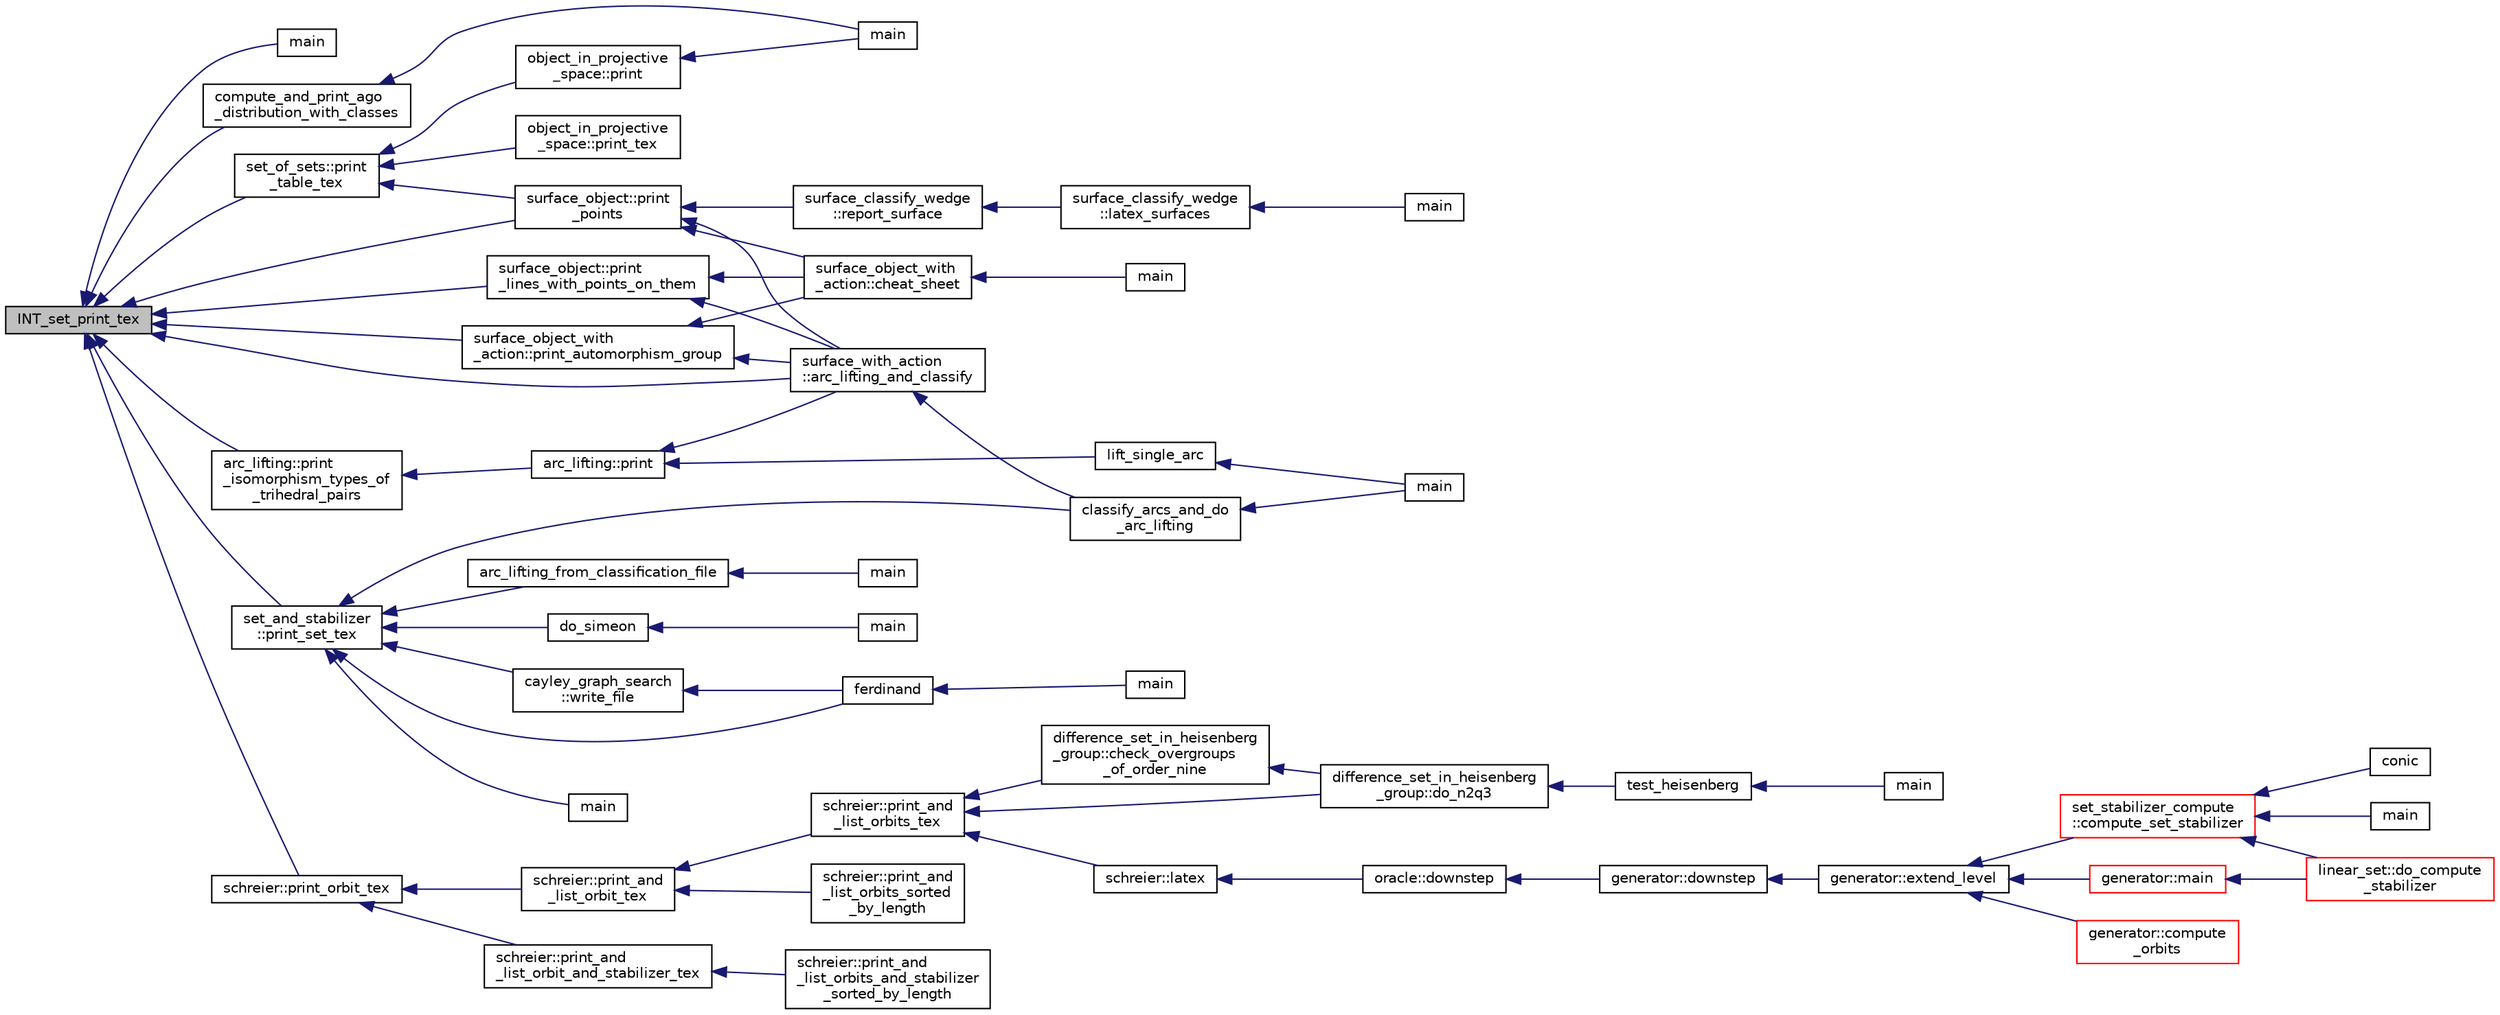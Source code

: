digraph "INT_set_print_tex"
{
  edge [fontname="Helvetica",fontsize="10",labelfontname="Helvetica",labelfontsize="10"];
  node [fontname="Helvetica",fontsize="10",shape=record];
  rankdir="LR";
  Node1635 [label="INT_set_print_tex",height=0.2,width=0.4,color="black", fillcolor="grey75", style="filled", fontcolor="black"];
  Node1635 -> Node1636 [dir="back",color="midnightblue",fontsize="10",style="solid",fontname="Helvetica"];
  Node1636 [label="main",height=0.2,width=0.4,color="black", fillcolor="white", style="filled",URL="$d7/d1c/create___b_l_t__set__main_8_c.html#a217dbf8b442f20279ea00b898af96f52"];
  Node1635 -> Node1637 [dir="back",color="midnightblue",fontsize="10",style="solid",fontname="Helvetica"];
  Node1637 [label="compute_and_print_ago\l_distribution_with_classes",height=0.2,width=0.4,color="black", fillcolor="white", style="filled",URL="$d0/de6/projective__space__main_8_c.html#ac64ecd71e4db92860ba230d89959dd8e"];
  Node1637 -> Node1638 [dir="back",color="midnightblue",fontsize="10",style="solid",fontname="Helvetica"];
  Node1638 [label="main",height=0.2,width=0.4,color="black", fillcolor="white", style="filled",URL="$d0/de6/projective__space__main_8_c.html#a3c04138a5bfe5d72780bb7e82a18e627"];
  Node1635 -> Node1639 [dir="back",color="midnightblue",fontsize="10",style="solid",fontname="Helvetica"];
  Node1639 [label="set_of_sets::print\l_table_tex",height=0.2,width=0.4,color="black", fillcolor="white", style="filled",URL="$da/dd6/classset__of__sets.html#ad9e8a969374e6e8e9d8d5fa719a59627"];
  Node1639 -> Node1640 [dir="back",color="midnightblue",fontsize="10",style="solid",fontname="Helvetica"];
  Node1640 [label="object_in_projective\l_space::print",height=0.2,width=0.4,color="black", fillcolor="white", style="filled",URL="$d7/d08/classobject__in__projective__space.html#a056911c0013ac43d89cdc9cfd21f6545"];
  Node1640 -> Node1638 [dir="back",color="midnightblue",fontsize="10",style="solid",fontname="Helvetica"];
  Node1639 -> Node1641 [dir="back",color="midnightblue",fontsize="10",style="solid",fontname="Helvetica"];
  Node1641 [label="object_in_projective\l_space::print_tex",height=0.2,width=0.4,color="black", fillcolor="white", style="filled",URL="$d7/d08/classobject__in__projective__space.html#abd9a530e510784dda9865c60de9d5230"];
  Node1639 -> Node1642 [dir="back",color="midnightblue",fontsize="10",style="solid",fontname="Helvetica"];
  Node1642 [label="surface_object::print\l_points",height=0.2,width=0.4,color="black", fillcolor="white", style="filled",URL="$df/df8/classsurface__object.html#a80d7fdb3c014dcdad81ce942399f5770"];
  Node1642 -> Node1643 [dir="back",color="midnightblue",fontsize="10",style="solid",fontname="Helvetica"];
  Node1643 [label="surface_classify_wedge\l::report_surface",height=0.2,width=0.4,color="black", fillcolor="white", style="filled",URL="$d7/d5c/classsurface__classify__wedge.html#ad577d435c4726d0a35c10b2f8d4ed00c"];
  Node1643 -> Node1644 [dir="back",color="midnightblue",fontsize="10",style="solid",fontname="Helvetica"];
  Node1644 [label="surface_classify_wedge\l::latex_surfaces",height=0.2,width=0.4,color="black", fillcolor="white", style="filled",URL="$d7/d5c/classsurface__classify__wedge.html#a5698763ece48d6f0a605527ca62429c5"];
  Node1644 -> Node1645 [dir="back",color="midnightblue",fontsize="10",style="solid",fontname="Helvetica"];
  Node1645 [label="main",height=0.2,width=0.4,color="black", fillcolor="white", style="filled",URL="$df/df8/surface__classify_8_c.html#a217dbf8b442f20279ea00b898af96f52"];
  Node1642 -> Node1646 [dir="back",color="midnightblue",fontsize="10",style="solid",fontname="Helvetica"];
  Node1646 [label="surface_object_with\l_action::cheat_sheet",height=0.2,width=0.4,color="black", fillcolor="white", style="filled",URL="$db/d28/classsurface__object__with__action.html#a13371a6bb26f27759adcc0f7292b12d2"];
  Node1646 -> Node1647 [dir="back",color="midnightblue",fontsize="10",style="solid",fontname="Helvetica"];
  Node1647 [label="main",height=0.2,width=0.4,color="black", fillcolor="white", style="filled",URL="$d2/dfa/create__surface__main_8_c.html#a217dbf8b442f20279ea00b898af96f52"];
  Node1642 -> Node1648 [dir="back",color="midnightblue",fontsize="10",style="solid",fontname="Helvetica"];
  Node1648 [label="surface_with_action\l::arc_lifting_and_classify",height=0.2,width=0.4,color="black", fillcolor="white", style="filled",URL="$d8/df9/classsurface__with__action.html#a62a3948f830c59e09ef94937650a07a4"];
  Node1648 -> Node1649 [dir="back",color="midnightblue",fontsize="10",style="solid",fontname="Helvetica"];
  Node1649 [label="classify_arcs_and_do\l_arc_lifting",height=0.2,width=0.4,color="black", fillcolor="white", style="filled",URL="$d6/dc3/arc__lifting__main_8_c.html#afdd7be16f16b8c71e9a72fe5f6a0b59c"];
  Node1649 -> Node1650 [dir="back",color="midnightblue",fontsize="10",style="solid",fontname="Helvetica"];
  Node1650 [label="main",height=0.2,width=0.4,color="black", fillcolor="white", style="filled",URL="$d6/dc3/arc__lifting__main_8_c.html#a217dbf8b442f20279ea00b898af96f52"];
  Node1635 -> Node1651 [dir="back",color="midnightblue",fontsize="10",style="solid",fontname="Helvetica"];
  Node1651 [label="surface_object::print\l_lines_with_points_on_them",height=0.2,width=0.4,color="black", fillcolor="white", style="filled",URL="$df/df8/classsurface__object.html#a4f7314b0fd5445937345548313aad0c1"];
  Node1651 -> Node1646 [dir="back",color="midnightblue",fontsize="10",style="solid",fontname="Helvetica"];
  Node1651 -> Node1648 [dir="back",color="midnightblue",fontsize="10",style="solid",fontname="Helvetica"];
  Node1635 -> Node1642 [dir="back",color="midnightblue",fontsize="10",style="solid",fontname="Helvetica"];
  Node1635 -> Node1652 [dir="back",color="midnightblue",fontsize="10",style="solid",fontname="Helvetica"];
  Node1652 [label="schreier::print_orbit_tex",height=0.2,width=0.4,color="black", fillcolor="white", style="filled",URL="$d3/dd6/classschreier.html#a9a93cee225ebf0f971afb10255422158"];
  Node1652 -> Node1653 [dir="back",color="midnightblue",fontsize="10",style="solid",fontname="Helvetica"];
  Node1653 [label="schreier::print_and\l_list_orbit_tex",height=0.2,width=0.4,color="black", fillcolor="white", style="filled",URL="$d3/dd6/classschreier.html#a6b87dc5584850a7397821f144c1598d6"];
  Node1653 -> Node1654 [dir="back",color="midnightblue",fontsize="10",style="solid",fontname="Helvetica"];
  Node1654 [label="schreier::print_and\l_list_orbits_tex",height=0.2,width=0.4,color="black", fillcolor="white", style="filled",URL="$d3/dd6/classschreier.html#a7f8765a19e7c786b37d252fcd2c37a35"];
  Node1654 -> Node1655 [dir="back",color="midnightblue",fontsize="10",style="solid",fontname="Helvetica"];
  Node1655 [label="difference_set_in_heisenberg\l_group::do_n2q3",height=0.2,width=0.4,color="black", fillcolor="white", style="filled",URL="$de/d8a/classdifference__set__in__heisenberg__group.html#aca82ff116dd5d17cfbb311e809b6d023"];
  Node1655 -> Node1656 [dir="back",color="midnightblue",fontsize="10",style="solid",fontname="Helvetica"];
  Node1656 [label="test_heisenberg",height=0.2,width=0.4,color="black", fillcolor="white", style="filled",URL="$d7/db9/tao_8_c.html#a87d0c5c3b1f228ddbc4f326d3b662c24"];
  Node1656 -> Node1657 [dir="back",color="midnightblue",fontsize="10",style="solid",fontname="Helvetica"];
  Node1657 [label="main",height=0.2,width=0.4,color="black", fillcolor="white", style="filled",URL="$d7/db9/tao_8_c.html#a3c04138a5bfe5d72780bb7e82a18e627"];
  Node1654 -> Node1658 [dir="back",color="midnightblue",fontsize="10",style="solid",fontname="Helvetica"];
  Node1658 [label="difference_set_in_heisenberg\l_group::check_overgroups\l_of_order_nine",height=0.2,width=0.4,color="black", fillcolor="white", style="filled",URL="$de/d8a/classdifference__set__in__heisenberg__group.html#af7075193cf272d5b63356e21ec1ab8a8"];
  Node1658 -> Node1655 [dir="back",color="midnightblue",fontsize="10",style="solid",fontname="Helvetica"];
  Node1654 -> Node1659 [dir="back",color="midnightblue",fontsize="10",style="solid",fontname="Helvetica"];
  Node1659 [label="schreier::latex",height=0.2,width=0.4,color="black", fillcolor="white", style="filled",URL="$d3/dd6/classschreier.html#aff94ed06d8ca33cb26accd435d525ea2"];
  Node1659 -> Node1660 [dir="back",color="midnightblue",fontsize="10",style="solid",fontname="Helvetica"];
  Node1660 [label="oracle::downstep",height=0.2,width=0.4,color="black", fillcolor="white", style="filled",URL="$d7/da7/classoracle.html#a4fbc6710b45e5af5c2fb5bc3aa6d3bb1"];
  Node1660 -> Node1661 [dir="back",color="midnightblue",fontsize="10",style="solid",fontname="Helvetica"];
  Node1661 [label="generator::downstep",height=0.2,width=0.4,color="black", fillcolor="white", style="filled",URL="$d7/d73/classgenerator.html#ad90bc284af0b5f5beae960a0bd7a5b43"];
  Node1661 -> Node1662 [dir="back",color="midnightblue",fontsize="10",style="solid",fontname="Helvetica"];
  Node1662 [label="generator::extend_level",height=0.2,width=0.4,color="black", fillcolor="white", style="filled",URL="$d7/d73/classgenerator.html#a91b84d80ccec0cd2136bc221c30e0f8e"];
  Node1662 -> Node1663 [dir="back",color="midnightblue",fontsize="10",style="solid",fontname="Helvetica"];
  Node1663 [label="set_stabilizer_compute\l::compute_set_stabilizer",height=0.2,width=0.4,color="red", fillcolor="white", style="filled",URL="$d8/dc6/classset__stabilizer__compute.html#ad4f92074322e98c7cd0ed5d4f8486b76"];
  Node1663 -> Node1664 [dir="back",color="midnightblue",fontsize="10",style="solid",fontname="Helvetica"];
  Node1664 [label="main",height=0.2,width=0.4,color="black", fillcolor="white", style="filled",URL="$db/d67/test__hyperoval_8_c.html#a3c04138a5bfe5d72780bb7e82a18e627"];
  Node1663 -> Node1665 [dir="back",color="midnightblue",fontsize="10",style="solid",fontname="Helvetica"];
  Node1665 [label="conic",height=0.2,width=0.4,color="black", fillcolor="white", style="filled",URL="$d4/de8/conic_8_c.html#a96def9474b981a9d5831a9b48d85d652"];
  Node1663 -> Node1666 [dir="back",color="midnightblue",fontsize="10",style="solid",fontname="Helvetica"];
  Node1666 [label="linear_set::do_compute\l_stabilizer",height=0.2,width=0.4,color="red", fillcolor="white", style="filled",URL="$dd/d86/classlinear__set.html#ae8f58ded28fb5370f4459cca42b7463b"];
  Node1662 -> Node1671 [dir="back",color="midnightblue",fontsize="10",style="solid",fontname="Helvetica"];
  Node1671 [label="generator::compute\l_orbits",height=0.2,width=0.4,color="red", fillcolor="white", style="filled",URL="$d7/d73/classgenerator.html#a23989bc20ecaaed39c4119c758367f40"];
  Node1662 -> Node1674 [dir="back",color="midnightblue",fontsize="10",style="solid",fontname="Helvetica"];
  Node1674 [label="generator::main",height=0.2,width=0.4,color="red", fillcolor="white", style="filled",URL="$d7/d73/classgenerator.html#a01abff8e9f231bf0d82e2e8e0061f242"];
  Node1674 -> Node1666 [dir="back",color="midnightblue",fontsize="10",style="solid",fontname="Helvetica"];
  Node1653 -> Node1726 [dir="back",color="midnightblue",fontsize="10",style="solid",fontname="Helvetica"];
  Node1726 [label="schreier::print_and\l_list_orbits_sorted\l_by_length",height=0.2,width=0.4,color="black", fillcolor="white", style="filled",URL="$d3/dd6/classschreier.html#a4c4ebf752711c6058e313fa3cfeb55df"];
  Node1652 -> Node1727 [dir="back",color="midnightblue",fontsize="10",style="solid",fontname="Helvetica"];
  Node1727 [label="schreier::print_and\l_list_orbit_and_stabilizer_tex",height=0.2,width=0.4,color="black", fillcolor="white", style="filled",URL="$d3/dd6/classschreier.html#a52098502f3919b9b57e1ebb4feba42bb"];
  Node1727 -> Node1728 [dir="back",color="midnightblue",fontsize="10",style="solid",fontname="Helvetica"];
  Node1728 [label="schreier::print_and\l_list_orbits_and_stabilizer\l_sorted_by_length",height=0.2,width=0.4,color="black", fillcolor="white", style="filled",URL="$d3/dd6/classschreier.html#ab8afe2cb22f49ac1baae07143a6bb3fb"];
  Node1635 -> Node1729 [dir="back",color="midnightblue",fontsize="10",style="solid",fontname="Helvetica"];
  Node1729 [label="set_and_stabilizer\l::print_set_tex",height=0.2,width=0.4,color="black", fillcolor="white", style="filled",URL="$de/df6/classset__and__stabilizer.html#a691a961365c213993a7f9f4b899457d9"];
  Node1729 -> Node1730 [dir="back",color="midnightblue",fontsize="10",style="solid",fontname="Helvetica"];
  Node1730 [label="arc_lifting_from_classification_file",height=0.2,width=0.4,color="black", fillcolor="white", style="filled",URL="$d2/dd6/k__arc__lifting_8_c.html#aede97f2af2307a758b06ad6506762b79"];
  Node1730 -> Node1731 [dir="back",color="midnightblue",fontsize="10",style="solid",fontname="Helvetica"];
  Node1731 [label="main",height=0.2,width=0.4,color="black", fillcolor="white", style="filled",URL="$d2/dd6/k__arc__lifting_8_c.html#a3c04138a5bfe5d72780bb7e82a18e627"];
  Node1729 -> Node1686 [dir="back",color="midnightblue",fontsize="10",style="solid",fontname="Helvetica"];
  Node1686 [label="ferdinand",height=0.2,width=0.4,color="black", fillcolor="white", style="filled",URL="$da/df3/ferdinand_8_c.html#a322b57727d23cf5a0932f11c30ea18d9"];
  Node1686 -> Node1687 [dir="back",color="midnightblue",fontsize="10",style="solid",fontname="Helvetica"];
  Node1687 [label="main",height=0.2,width=0.4,color="black", fillcolor="white", style="filled",URL="$da/df3/ferdinand_8_c.html#a3c04138a5bfe5d72780bb7e82a18e627"];
  Node1729 -> Node1732 [dir="back",color="midnightblue",fontsize="10",style="solid",fontname="Helvetica"];
  Node1732 [label="cayley_graph_search\l::write_file",height=0.2,width=0.4,color="black", fillcolor="white", style="filled",URL="$de/dae/classcayley__graph__search.html#a428879782c317f9a4f9524ea5d16072b"];
  Node1732 -> Node1686 [dir="back",color="midnightblue",fontsize="10",style="solid",fontname="Helvetica"];
  Node1729 -> Node1701 [dir="back",color="midnightblue",fontsize="10",style="solid",fontname="Helvetica"];
  Node1701 [label="main",height=0.2,width=0.4,color="black", fillcolor="white", style="filled",URL="$d9/d5f/example__fano__plane_8_c.html#ae66f6b31b5ad750f1fe042a706a4e3d4"];
  Node1729 -> Node1692 [dir="back",color="midnightblue",fontsize="10",style="solid",fontname="Helvetica"];
  Node1692 [label="do_simeon",height=0.2,width=0.4,color="black", fillcolor="white", style="filled",URL="$d5/d13/simeon_8_c.html#a36cf3f9cb484fa44da7a7dfcbe9385d0"];
  Node1692 -> Node1691 [dir="back",color="midnightblue",fontsize="10",style="solid",fontname="Helvetica"];
  Node1691 [label="main",height=0.2,width=0.4,color="black", fillcolor="white", style="filled",URL="$d5/d13/simeon_8_c.html#ae66f6b31b5ad750f1fe042a706a4e3d4"];
  Node1729 -> Node1649 [dir="back",color="midnightblue",fontsize="10",style="solid",fontname="Helvetica"];
  Node1635 -> Node1733 [dir="back",color="midnightblue",fontsize="10",style="solid",fontname="Helvetica"];
  Node1733 [label="arc_lifting::print\l_isomorphism_types_of\l_trihedral_pairs",height=0.2,width=0.4,color="black", fillcolor="white", style="filled",URL="$dc/db7/classarc__lifting.html#ac2ea90f2acf97c870a7f46f7b125b8b7"];
  Node1733 -> Node1734 [dir="back",color="midnightblue",fontsize="10",style="solid",fontname="Helvetica"];
  Node1734 [label="arc_lifting::print",height=0.2,width=0.4,color="black", fillcolor="white", style="filled",URL="$dc/db7/classarc__lifting.html#ae1609cb80720bc005f0fc3ea65150185"];
  Node1734 -> Node1735 [dir="back",color="midnightblue",fontsize="10",style="solid",fontname="Helvetica"];
  Node1735 [label="lift_single_arc",height=0.2,width=0.4,color="black", fillcolor="white", style="filled",URL="$d6/dc3/arc__lifting__main_8_c.html#a0bdc148f70112959722a40cf9758d54b"];
  Node1735 -> Node1650 [dir="back",color="midnightblue",fontsize="10",style="solid",fontname="Helvetica"];
  Node1734 -> Node1648 [dir="back",color="midnightblue",fontsize="10",style="solid",fontname="Helvetica"];
  Node1635 -> Node1736 [dir="back",color="midnightblue",fontsize="10",style="solid",fontname="Helvetica"];
  Node1736 [label="surface_object_with\l_action::print_automorphism_group",height=0.2,width=0.4,color="black", fillcolor="white", style="filled",URL="$db/d28/classsurface__object__with__action.html#a977372fbe9bc31650df3dac5cd9e2239"];
  Node1736 -> Node1646 [dir="back",color="midnightblue",fontsize="10",style="solid",fontname="Helvetica"];
  Node1736 -> Node1648 [dir="back",color="midnightblue",fontsize="10",style="solid",fontname="Helvetica"];
  Node1635 -> Node1648 [dir="back",color="midnightblue",fontsize="10",style="solid",fontname="Helvetica"];
}
